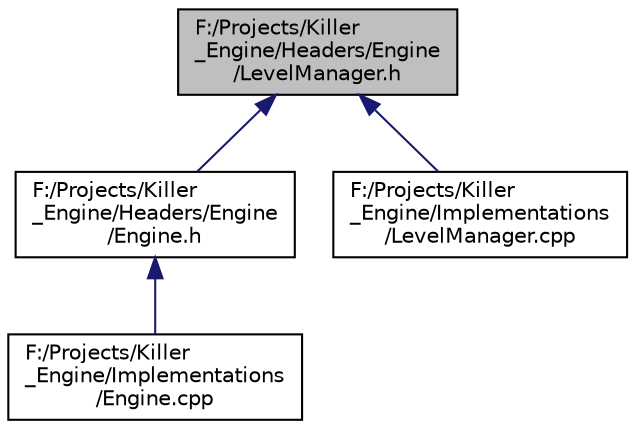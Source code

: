 digraph "F:/Projects/Killer_Engine/Headers/Engine/LevelManager.h"
{
  edge [fontname="Helvetica",fontsize="10",labelfontname="Helvetica",labelfontsize="10"];
  node [fontname="Helvetica",fontsize="10",shape=record];
  Node61 [label="F:/Projects/Killer\l_Engine/Headers/Engine\l/LevelManager.h",height=0.2,width=0.4,color="black", fillcolor="grey75", style="filled", fontcolor="black"];
  Node61 -> Node62 [dir="back",color="midnightblue",fontsize="10",style="solid",fontname="Helvetica"];
  Node62 [label="F:/Projects/Killer\l_Engine/Headers/Engine\l/Engine.h",height=0.2,width=0.4,color="black", fillcolor="white", style="filled",URL="$_engine_8h.html"];
  Node62 -> Node63 [dir="back",color="midnightblue",fontsize="10",style="solid",fontname="Helvetica"];
  Node63 [label="F:/Projects/Killer\l_Engine/Implementations\l/Engine.cpp",height=0.2,width=0.4,color="black", fillcolor="white", style="filled",URL="$_engine_8cpp.html"];
  Node61 -> Node64 [dir="back",color="midnightblue",fontsize="10",style="solid",fontname="Helvetica"];
  Node64 [label="F:/Projects/Killer\l_Engine/Implementations\l/LevelManager.cpp",height=0.2,width=0.4,color="black", fillcolor="white", style="filled",URL="$_level_manager_8cpp.html"];
}
